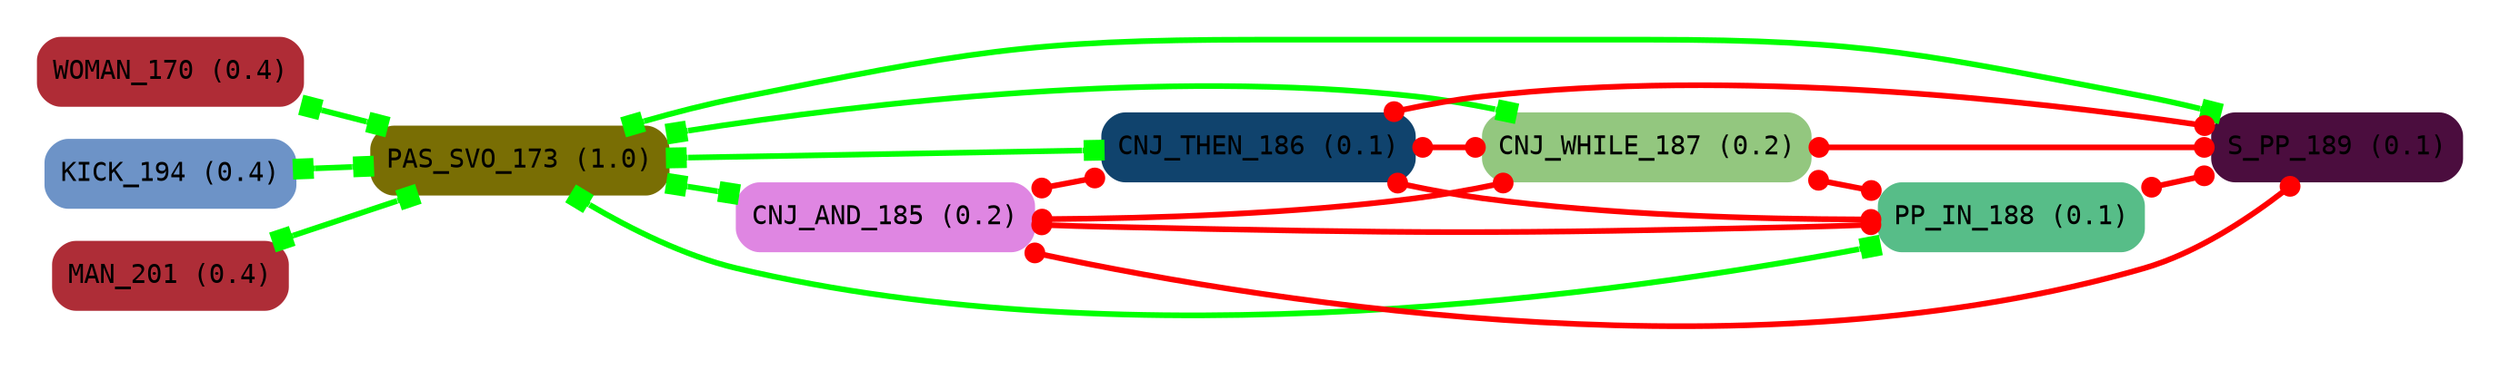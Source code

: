 digraph Grammatical_WM_C_concise {
rankdir=LR;
style=rounded;
labeljust=l;
compound=true;
subgraph cluster_C2_cluster {
color=white;
label="";
fill=white;
WOMAN_170 [shape=box, fontname=consolas, fontsize=14, fillcolor="#af2c36", color="#af2c36", style="filled, rounded", label=<<FONT FACE="consolas">WOMAN_170 (0.4)</FONT>>];
PAS_SVO_173 [shape=box, fontname=consolas, fontsize=14, fillcolor="#796e04", color="#796e04", style="filled, rounded", label=<<FONT FACE="consolas">PAS_SVO_173 (1.0)</FONT>>];
CNJ_AND_185 [shape=box, fontname=consolas, fontsize=14, fillcolor="#df86e2", color="#df86e2", style="filled, rounded", label=<<FONT FACE="consolas">CNJ_AND_185 (0.2)</FONT>>];
CNJ_THEN_186 [shape=box, fontname=consolas, fontsize=14, fillcolor="#10436d", color="#10436d", style="filled, rounded", label=<<FONT FACE="consolas">CNJ_THEN_186 (0.1)</FONT>>];
CNJ_WHILE_187 [shape=box, fontname=consolas, fontsize=14, fillcolor="#93c77f", color="#93c77f", style="filled, rounded", label=<<FONT FACE="consolas">CNJ_WHILE_187 (0.2)</FONT>>];
PP_IN_188 [shape=box, fontname=consolas, fontsize=14, fillcolor="#57bd88", color="#57bd88", style="filled, rounded", label=<<FONT FACE="consolas">PP_IN_188 (0.1)</FONT>>];
S_PP_189 [shape=box, fontname=consolas, fontsize=14, fillcolor="#4b0d3e", color="#4b0d3e", style="filled, rounded", label=<<FONT FACE="consolas">S_PP_189 (0.1)</FONT>>];
KICK_194 [shape=box, fontname=consolas, fontsize=14, fillcolor="#6d93c7", color="#6d93c7", style="filled, rounded", label=<<FONT FACE="consolas">KICK_194 (0.4)</FONT>>];
MAN_201 [shape=box, fontname=consolas, fontsize=14, fillcolor="#ae2d37", color="#ae2d37", style="filled, rounded", label=<<FONT FACE="consolas">MAN_201 (0.4)</FONT>>];
WOMAN_170 -> PAS_SVO_173  [arrowhead=box, splines=spline, color=green, arrowtail=box, dir=both, penwidth=3];
KICK_194 -> PAS_SVO_173  [arrowhead=box, splines=spline, color=green, arrowtail=box, dir=both, penwidth=3];
MAN_201 -> PAS_SVO_173  [arrowhead=box, splines=spline, color=green, arrowtail=box, dir=both, penwidth=3];
PAS_SVO_173 -> CNJ_AND_185  [arrowhead=box, splines=spline, color=green, arrowtail=box, dir=both, penwidth=3];
PAS_SVO_173 -> CNJ_THEN_186  [arrowhead=box, splines=spline, color=green, arrowtail=box, dir=both, penwidth=3];
PAS_SVO_173 -> CNJ_WHILE_187  [arrowhead=box, splines=spline, color=green, arrowtail=box, dir=both, penwidth=3];
PAS_SVO_173 -> PP_IN_188  [arrowhead=box, splines=spline, color=green, arrowtail=box, dir=both, penwidth=3];
PAS_SVO_173 -> S_PP_189  [arrowhead=box, splines=spline, color=green, arrowtail=box, dir=both, penwidth=3];
CNJ_AND_185 -> CNJ_THEN_186  [arrowhead=dot, splines=spline, color=red, arrowtail=dot, dir=both, penwidth=3];
CNJ_AND_185 -> CNJ_WHILE_187  [arrowhead=dot, splines=spline, color=red, arrowtail=dot, dir=both, penwidth=3];
CNJ_AND_185 -> PP_IN_188  [arrowhead=dot, splines=spline, color=red, arrowtail=dot, dir=both, penwidth=3];
CNJ_AND_185 -> S_PP_189  [arrowhead=dot, splines=spline, color=red, arrowtail=dot, dir=both, penwidth=3];
CNJ_THEN_186 -> CNJ_WHILE_187  [arrowhead=dot, splines=spline, color=red, arrowtail=dot, dir=both, penwidth=3];
CNJ_THEN_186 -> PP_IN_188  [arrowhead=dot, splines=spline, color=red, arrowtail=dot, dir=both, penwidth=3];
CNJ_THEN_186 -> S_PP_189  [arrowhead=dot, splines=spline, color=red, arrowtail=dot, dir=both, penwidth=3];
CNJ_WHILE_187 -> PP_IN_188  [arrowhead=dot, splines=spline, color=red, arrowtail=dot, dir=both, penwidth=3];
CNJ_WHILE_187 -> S_PP_189  [arrowhead=dot, splines=spline, color=red, arrowtail=dot, dir=both, penwidth=3];
PP_IN_188 -> S_PP_189  [arrowhead=dot, splines=spline, color=red, arrowtail=dot, dir=both, penwidth=3];
}

}
